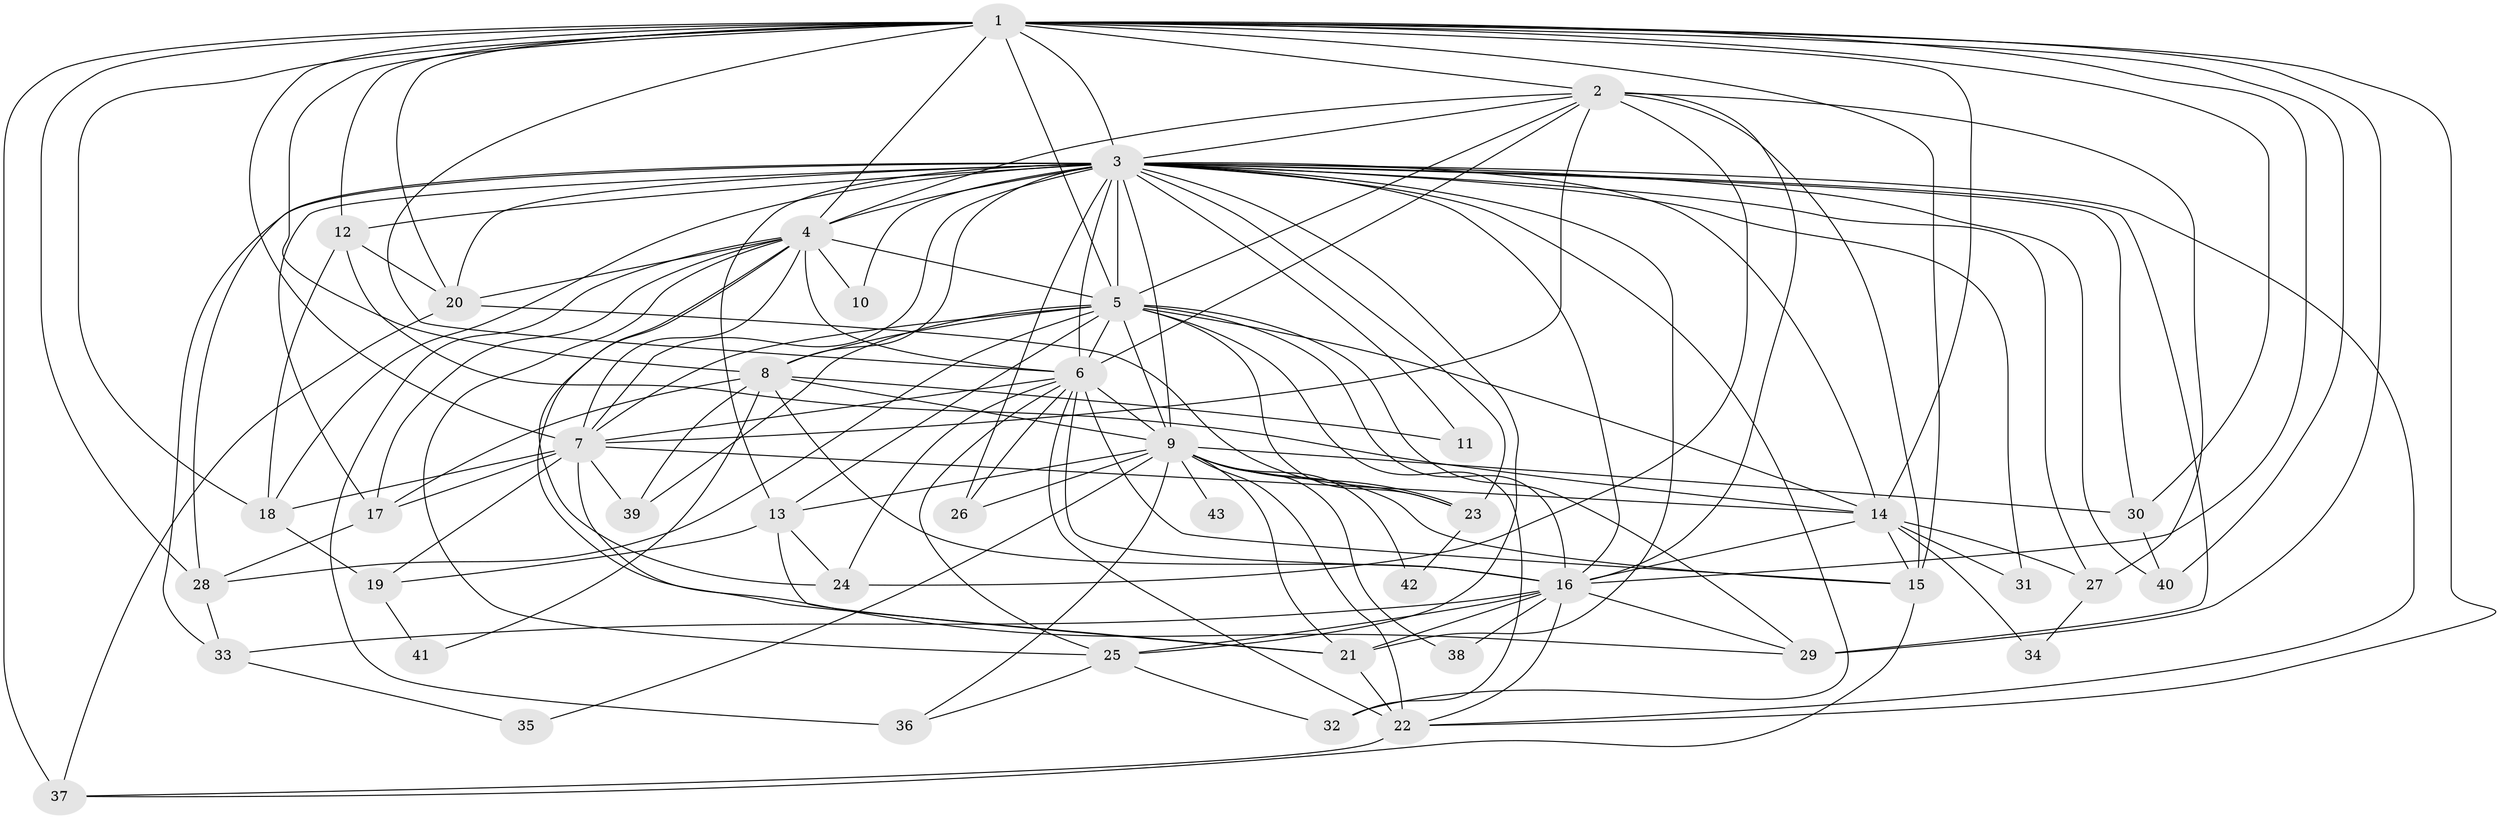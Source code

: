 // original degree distribution, {25: 0.0072992700729927005, 18: 0.0072992700729927005, 20: 0.014598540145985401, 35: 0.0072992700729927005, 16: 0.0072992700729927005, 19: 0.0072992700729927005, 30: 0.0072992700729927005, 29: 0.0072992700729927005, 23: 0.0072992700729927005, 3: 0.15328467153284672, 7: 0.029197080291970802, 8: 0.0072992700729927005, 4: 0.08759124087591241, 14: 0.0072992700729927005, 2: 0.583941605839416, 5: 0.043795620437956206, 6: 0.014598540145985401}
// Generated by graph-tools (version 1.1) at 2025/49/03/04/25 22:49:33]
// undirected, 43 vertices, 142 edges
graph export_dot {
  node [color=gray90,style=filled];
  1;
  2;
  3;
  4;
  5;
  6;
  7;
  8;
  9;
  10;
  11;
  12;
  13;
  14;
  15;
  16;
  17;
  18;
  19;
  20;
  21;
  22;
  23;
  24;
  25;
  26;
  27;
  28;
  29;
  30;
  31;
  32;
  33;
  34;
  35;
  36;
  37;
  38;
  39;
  40;
  41;
  42;
  43;
  1 -- 2 [weight=2.0];
  1 -- 3 [weight=6.0];
  1 -- 4 [weight=3.0];
  1 -- 5 [weight=4.0];
  1 -- 6 [weight=2.0];
  1 -- 7 [weight=2.0];
  1 -- 8 [weight=1.0];
  1 -- 12 [weight=3.0];
  1 -- 14 [weight=1.0];
  1 -- 15 [weight=1.0];
  1 -- 16 [weight=2.0];
  1 -- 18 [weight=2.0];
  1 -- 20 [weight=1.0];
  1 -- 22 [weight=1.0];
  1 -- 28 [weight=1.0];
  1 -- 29 [weight=1.0];
  1 -- 30 [weight=1.0];
  1 -- 37 [weight=5.0];
  1 -- 40 [weight=1.0];
  2 -- 3 [weight=3.0];
  2 -- 4 [weight=1.0];
  2 -- 5 [weight=2.0];
  2 -- 6 [weight=1.0];
  2 -- 7 [weight=2.0];
  2 -- 15 [weight=1.0];
  2 -- 16 [weight=2.0];
  2 -- 24 [weight=1.0];
  2 -- 27 [weight=4.0];
  3 -- 4 [weight=2.0];
  3 -- 5 [weight=20.0];
  3 -- 6 [weight=2.0];
  3 -- 7 [weight=4.0];
  3 -- 8 [weight=1.0];
  3 -- 9 [weight=2.0];
  3 -- 10 [weight=2.0];
  3 -- 11 [weight=2.0];
  3 -- 12 [weight=1.0];
  3 -- 13 [weight=1.0];
  3 -- 14 [weight=1.0];
  3 -- 16 [weight=1.0];
  3 -- 17 [weight=1.0];
  3 -- 18 [weight=2.0];
  3 -- 20 [weight=1.0];
  3 -- 21 [weight=7.0];
  3 -- 22 [weight=1.0];
  3 -- 23 [weight=2.0];
  3 -- 25 [weight=1.0];
  3 -- 26 [weight=1.0];
  3 -- 27 [weight=2.0];
  3 -- 28 [weight=2.0];
  3 -- 29 [weight=1.0];
  3 -- 30 [weight=2.0];
  3 -- 31 [weight=1.0];
  3 -- 32 [weight=1.0];
  3 -- 33 [weight=1.0];
  3 -- 40 [weight=1.0];
  4 -- 5 [weight=2.0];
  4 -- 6 [weight=2.0];
  4 -- 7 [weight=1.0];
  4 -- 10 [weight=1.0];
  4 -- 17 [weight=1.0];
  4 -- 20 [weight=1.0];
  4 -- 21 [weight=1.0];
  4 -- 24 [weight=1.0];
  4 -- 25 [weight=1.0];
  4 -- 36 [weight=2.0];
  5 -- 6 [weight=2.0];
  5 -- 7 [weight=3.0];
  5 -- 8 [weight=1.0];
  5 -- 9 [weight=1.0];
  5 -- 13 [weight=2.0];
  5 -- 14 [weight=1.0];
  5 -- 16 [weight=1.0];
  5 -- 23 [weight=2.0];
  5 -- 28 [weight=1.0];
  5 -- 29 [weight=1.0];
  5 -- 32 [weight=2.0];
  5 -- 39 [weight=1.0];
  6 -- 7 [weight=1.0];
  6 -- 9 [weight=2.0];
  6 -- 15 [weight=1.0];
  6 -- 16 [weight=10.0];
  6 -- 22 [weight=1.0];
  6 -- 24 [weight=1.0];
  6 -- 25 [weight=1.0];
  6 -- 26 [weight=2.0];
  7 -- 14 [weight=6.0];
  7 -- 17 [weight=1.0];
  7 -- 18 [weight=1.0];
  7 -- 19 [weight=1.0];
  7 -- 29 [weight=1.0];
  7 -- 39 [weight=1.0];
  8 -- 9 [weight=1.0];
  8 -- 11 [weight=1.0];
  8 -- 16 [weight=2.0];
  8 -- 17 [weight=3.0];
  8 -- 39 [weight=1.0];
  8 -- 41 [weight=1.0];
  9 -- 13 [weight=1.0];
  9 -- 15 [weight=1.0];
  9 -- 21 [weight=1.0];
  9 -- 22 [weight=1.0];
  9 -- 23 [weight=1.0];
  9 -- 26 [weight=1.0];
  9 -- 30 [weight=1.0];
  9 -- 35 [weight=1.0];
  9 -- 36 [weight=1.0];
  9 -- 38 [weight=2.0];
  9 -- 42 [weight=1.0];
  9 -- 43 [weight=2.0];
  12 -- 14 [weight=1.0];
  12 -- 18 [weight=1.0];
  12 -- 20 [weight=1.0];
  13 -- 19 [weight=1.0];
  13 -- 21 [weight=1.0];
  13 -- 24 [weight=1.0];
  14 -- 15 [weight=2.0];
  14 -- 16 [weight=1.0];
  14 -- 27 [weight=2.0];
  14 -- 31 [weight=1.0];
  14 -- 34 [weight=1.0];
  15 -- 37 [weight=1.0];
  16 -- 21 [weight=1.0];
  16 -- 22 [weight=1.0];
  16 -- 25 [weight=1.0];
  16 -- 29 [weight=1.0];
  16 -- 33 [weight=1.0];
  16 -- 38 [weight=1.0];
  17 -- 28 [weight=1.0];
  18 -- 19 [weight=1.0];
  19 -- 41 [weight=1.0];
  20 -- 23 [weight=1.0];
  20 -- 37 [weight=1.0];
  21 -- 22 [weight=1.0];
  22 -- 37 [weight=3.0];
  23 -- 42 [weight=1.0];
  25 -- 32 [weight=1.0];
  25 -- 36 [weight=1.0];
  27 -- 34 [weight=1.0];
  28 -- 33 [weight=1.0];
  30 -- 40 [weight=2.0];
  33 -- 35 [weight=1.0];
}
